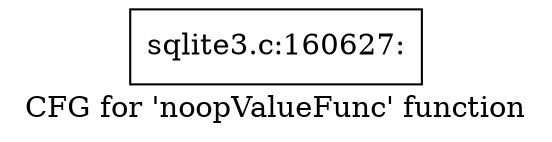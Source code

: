 digraph "CFG for 'noopValueFunc' function" {
	label="CFG for 'noopValueFunc' function";

	Node0x55c0fa707860 [shape=record,label="{sqlite3.c:160627:}"];
}
